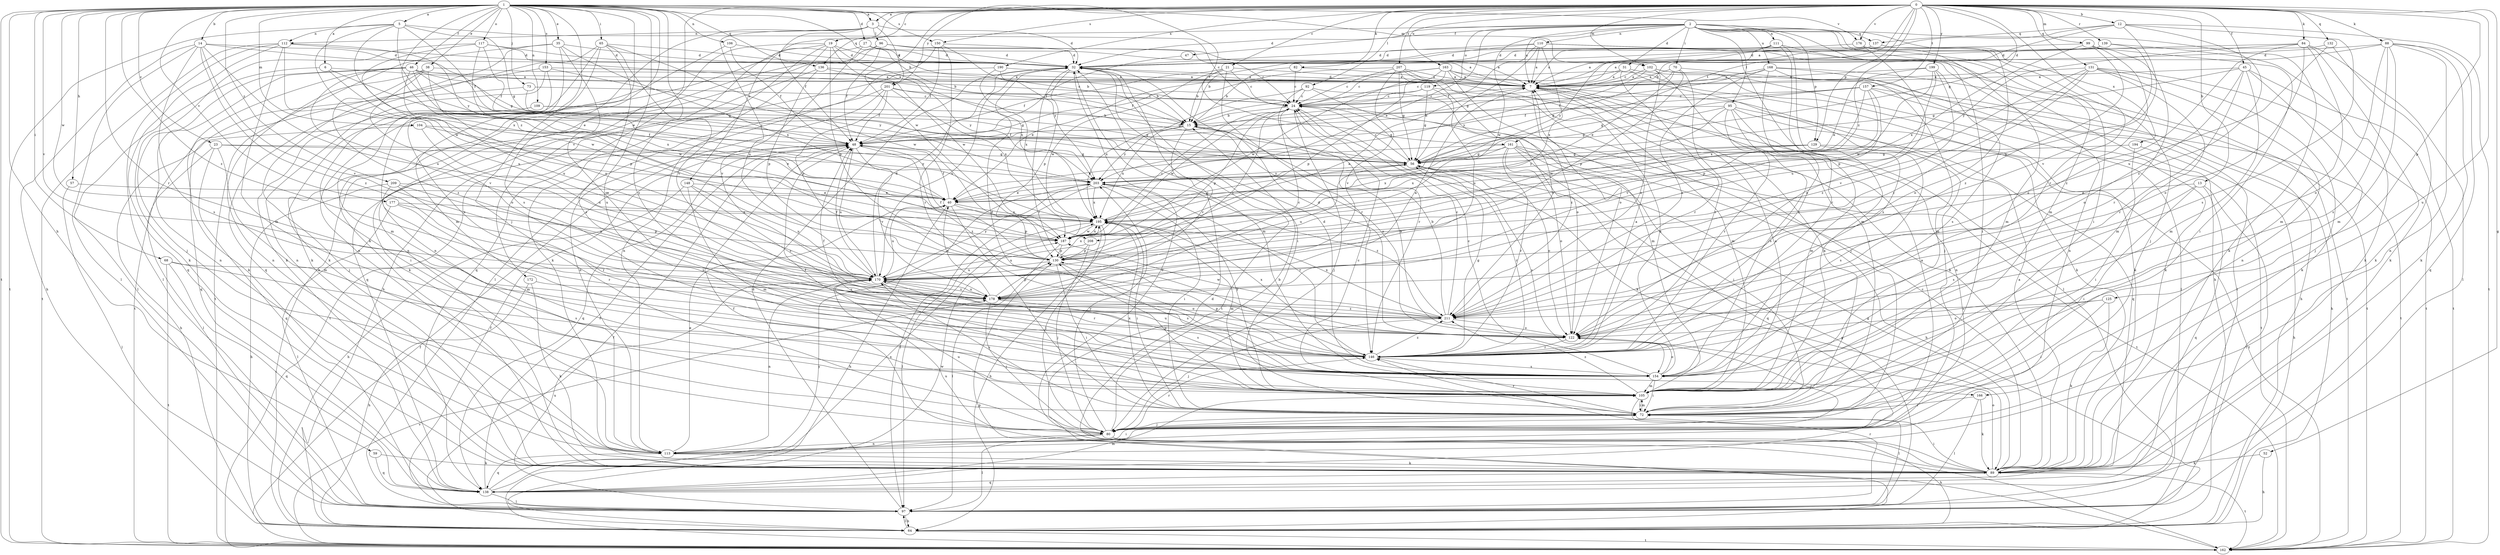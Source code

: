 strict digraph  {
0;
1;
2;
3;
5;
6;
7;
12;
13;
14;
15;
19;
21;
23;
24;
27;
31;
32;
35;
38;
40;
45;
46;
47;
48;
52;
56;
57;
59;
64;
65;
68;
70;
72;
73;
80;
82;
84;
88;
89;
92;
95;
96;
97;
99;
102;
104;
105;
106;
109;
110;
111;
112;
113;
117;
119;
122;
125;
129;
130;
131;
132;
136;
137;
138;
139;
146;
148;
150;
153;
154;
157;
161;
162;
163;
166;
168;
170;
172;
176;
177;
178;
187;
190;
194;
195;
199;
201;
203;
207;
208;
209;
211;
0 -> 3  [label=a];
0 -> 12  [label=b];
0 -> 13  [label=b];
0 -> 19  [label=c];
0 -> 21  [label=c];
0 -> 45  [label=f];
0 -> 52  [label=g];
0 -> 56  [label=g];
0 -> 82  [label=k];
0 -> 84  [label=k];
0 -> 88  [label=k];
0 -> 92  [label=l];
0 -> 99  [label=m];
0 -> 102  [label=m];
0 -> 125  [label=p];
0 -> 129  [label=p];
0 -> 131  [label=q];
0 -> 132  [label=q];
0 -> 139  [label=r];
0 -> 146  [label=r];
0 -> 148  [label=s];
0 -> 150  [label=s];
0 -> 157  [label=t];
0 -> 161  [label=t];
0 -> 163  [label=u];
0 -> 166  [label=u];
0 -> 172  [label=v];
0 -> 176  [label=v];
0 -> 187  [label=w];
0 -> 190  [label=x];
0 -> 199  [label=y];
0 -> 201  [label=y];
0 -> 207  [label=z];
0 -> 208  [label=z];
1 -> 3  [label=a];
1 -> 5  [label=a];
1 -> 6  [label=a];
1 -> 14  [label=b];
1 -> 15  [label=b];
1 -> 23  [label=c];
1 -> 27  [label=d];
1 -> 35  [label=e];
1 -> 38  [label=e];
1 -> 46  [label=f];
1 -> 57  [label=h];
1 -> 59  [label=h];
1 -> 64  [label=h];
1 -> 65  [label=i];
1 -> 68  [label=i];
1 -> 73  [label=j];
1 -> 80  [label=j];
1 -> 89  [label=k];
1 -> 102  [label=m];
1 -> 104  [label=m];
1 -> 106  [label=n];
1 -> 109  [label=n];
1 -> 117  [label=o];
1 -> 136  [label=q];
1 -> 146  [label=r];
1 -> 150  [label=s];
1 -> 153  [label=s];
1 -> 154  [label=s];
1 -> 161  [label=t];
1 -> 162  [label=t];
1 -> 166  [label=u];
1 -> 176  [label=v];
1 -> 177  [label=v];
1 -> 178  [label=v];
1 -> 187  [label=w];
1 -> 208  [label=z];
1 -> 209  [label=z];
1 -> 211  [label=z];
2 -> 7  [label=a];
2 -> 31  [label=d];
2 -> 32  [label=d];
2 -> 40  [label=e];
2 -> 47  [label=f];
2 -> 64  [label=h];
2 -> 70  [label=i];
2 -> 72  [label=i];
2 -> 89  [label=k];
2 -> 95  [label=l];
2 -> 105  [label=m];
2 -> 110  [label=n];
2 -> 111  [label=n];
2 -> 119  [label=o];
2 -> 129  [label=p];
2 -> 136  [label=q];
2 -> 137  [label=q];
2 -> 168  [label=u];
2 -> 187  [label=w];
2 -> 194  [label=x];
3 -> 32  [label=d];
3 -> 48  [label=f];
3 -> 96  [label=l];
3 -> 112  [label=n];
3 -> 154  [label=s];
3 -> 170  [label=u];
3 -> 201  [label=y];
5 -> 24  [label=c];
5 -> 48  [label=f];
5 -> 56  [label=g];
5 -> 112  [label=n];
5 -> 162  [label=t];
5 -> 187  [label=w];
5 -> 195  [label=x];
5 -> 203  [label=y];
6 -> 7  [label=a];
6 -> 97  [label=l];
6 -> 130  [label=p];
6 -> 195  [label=x];
7 -> 24  [label=c];
7 -> 32  [label=d];
7 -> 105  [label=m];
7 -> 211  [label=z];
12 -> 7  [label=a];
12 -> 15  [label=b];
12 -> 137  [label=q];
12 -> 154  [label=s];
12 -> 162  [label=t];
12 -> 178  [label=v];
12 -> 211  [label=z];
13 -> 40  [label=e];
13 -> 72  [label=i];
13 -> 97  [label=l];
13 -> 138  [label=q];
13 -> 154  [label=s];
14 -> 32  [label=d];
14 -> 56  [label=g];
14 -> 64  [label=h];
14 -> 97  [label=l];
14 -> 154  [label=s];
14 -> 170  [label=u];
14 -> 178  [label=v];
14 -> 211  [label=z];
15 -> 48  [label=f];
15 -> 122  [label=o];
15 -> 178  [label=v];
15 -> 195  [label=x];
15 -> 203  [label=y];
19 -> 32  [label=d];
19 -> 64  [label=h];
19 -> 89  [label=k];
19 -> 113  [label=n];
19 -> 130  [label=p];
19 -> 138  [label=q];
19 -> 187  [label=w];
19 -> 195  [label=x];
21 -> 7  [label=a];
21 -> 15  [label=b];
21 -> 24  [label=c];
21 -> 48  [label=f];
21 -> 146  [label=r];
21 -> 187  [label=w];
23 -> 56  [label=g];
23 -> 97  [label=l];
23 -> 105  [label=m];
23 -> 138  [label=q];
23 -> 203  [label=y];
24 -> 15  [label=b];
24 -> 56  [label=g];
24 -> 80  [label=j];
24 -> 89  [label=k];
24 -> 130  [label=p];
24 -> 187  [label=w];
27 -> 7  [label=a];
27 -> 15  [label=b];
27 -> 32  [label=d];
27 -> 113  [label=n];
27 -> 178  [label=v];
31 -> 7  [label=a];
31 -> 24  [label=c];
31 -> 80  [label=j];
31 -> 97  [label=l];
31 -> 146  [label=r];
32 -> 7  [label=a];
32 -> 72  [label=i];
32 -> 105  [label=m];
32 -> 130  [label=p];
32 -> 146  [label=r];
32 -> 162  [label=t];
32 -> 170  [label=u];
35 -> 32  [label=d];
35 -> 89  [label=k];
35 -> 122  [label=o];
35 -> 154  [label=s];
35 -> 162  [label=t];
35 -> 195  [label=x];
38 -> 7  [label=a];
38 -> 113  [label=n];
38 -> 122  [label=o];
38 -> 170  [label=u];
38 -> 211  [label=z];
40 -> 48  [label=f];
40 -> 64  [label=h];
40 -> 72  [label=i];
40 -> 130  [label=p];
40 -> 170  [label=u];
40 -> 195  [label=x];
45 -> 7  [label=a];
45 -> 56  [label=g];
45 -> 80  [label=j];
45 -> 105  [label=m];
45 -> 122  [label=o];
45 -> 146  [label=r];
45 -> 162  [label=t];
46 -> 7  [label=a];
46 -> 24  [label=c];
46 -> 56  [label=g];
46 -> 80  [label=j];
46 -> 89  [label=k];
46 -> 113  [label=n];
46 -> 170  [label=u];
46 -> 178  [label=v];
46 -> 187  [label=w];
46 -> 203  [label=y];
47 -> 48  [label=f];
48 -> 56  [label=g];
48 -> 138  [label=q];
48 -> 170  [label=u];
48 -> 178  [label=v];
48 -> 211  [label=z];
52 -> 64  [label=h];
52 -> 89  [label=k];
56 -> 24  [label=c];
56 -> 122  [label=o];
56 -> 146  [label=r];
56 -> 154  [label=s];
56 -> 170  [label=u];
56 -> 203  [label=y];
57 -> 40  [label=e];
57 -> 97  [label=l];
59 -> 89  [label=k];
59 -> 138  [label=q];
64 -> 32  [label=d];
64 -> 48  [label=f];
64 -> 97  [label=l];
64 -> 162  [label=t];
65 -> 32  [label=d];
65 -> 89  [label=k];
65 -> 113  [label=n];
65 -> 138  [label=q];
65 -> 154  [label=s];
65 -> 178  [label=v];
65 -> 187  [label=w];
68 -> 138  [label=q];
68 -> 154  [label=s];
68 -> 162  [label=t];
68 -> 170  [label=u];
70 -> 7  [label=a];
70 -> 40  [label=e];
70 -> 56  [label=g];
70 -> 64  [label=h];
70 -> 130  [label=p];
70 -> 146  [label=r];
72 -> 7  [label=a];
72 -> 24  [label=c];
72 -> 80  [label=j];
72 -> 105  [label=m];
72 -> 146  [label=r];
72 -> 170  [label=u];
72 -> 195  [label=x];
73 -> 24  [label=c];
73 -> 56  [label=g];
73 -> 138  [label=q];
80 -> 7  [label=a];
80 -> 15  [label=b];
80 -> 64  [label=h];
80 -> 97  [label=l];
80 -> 113  [label=n];
80 -> 146  [label=r];
80 -> 170  [label=u];
80 -> 203  [label=y];
82 -> 7  [label=a];
82 -> 15  [label=b];
82 -> 24  [label=c];
84 -> 32  [label=d];
84 -> 89  [label=k];
84 -> 97  [label=l];
84 -> 105  [label=m];
84 -> 122  [label=o];
84 -> 203  [label=y];
84 -> 211  [label=z];
88 -> 24  [label=c];
88 -> 32  [label=d];
88 -> 89  [label=k];
88 -> 105  [label=m];
88 -> 113  [label=n];
88 -> 122  [label=o];
88 -> 138  [label=q];
88 -> 154  [label=s];
89 -> 7  [label=a];
89 -> 24  [label=c];
89 -> 32  [label=d];
89 -> 48  [label=f];
89 -> 56  [label=g];
89 -> 72  [label=i];
89 -> 122  [label=o];
89 -> 138  [label=q];
89 -> 162  [label=t];
89 -> 170  [label=u];
92 -> 24  [label=c];
92 -> 105  [label=m];
92 -> 122  [label=o];
92 -> 146  [label=r];
92 -> 195  [label=x];
95 -> 15  [label=b];
95 -> 56  [label=g];
95 -> 105  [label=m];
95 -> 138  [label=q];
95 -> 146  [label=r];
95 -> 154  [label=s];
95 -> 162  [label=t];
95 -> 187  [label=w];
96 -> 7  [label=a];
96 -> 24  [label=c];
96 -> 32  [label=d];
96 -> 48  [label=f];
96 -> 89  [label=k];
96 -> 113  [label=n];
97 -> 32  [label=d];
97 -> 48  [label=f];
97 -> 56  [label=g];
97 -> 64  [label=h];
97 -> 146  [label=r];
97 -> 170  [label=u];
99 -> 32  [label=d];
99 -> 72  [label=i];
99 -> 122  [label=o];
99 -> 146  [label=r];
99 -> 195  [label=x];
99 -> 211  [label=z];
102 -> 7  [label=a];
102 -> 72  [label=i];
102 -> 89  [label=k];
102 -> 97  [label=l];
102 -> 203  [label=y];
102 -> 211  [label=z];
104 -> 40  [label=e];
104 -> 48  [label=f];
104 -> 64  [label=h];
104 -> 170  [label=u];
105 -> 7  [label=a];
105 -> 48  [label=f];
105 -> 72  [label=i];
105 -> 97  [label=l];
105 -> 130  [label=p];
105 -> 203  [label=y];
105 -> 211  [label=z];
106 -> 32  [label=d];
106 -> 48  [label=f];
106 -> 105  [label=m];
109 -> 15  [label=b];
109 -> 56  [label=g];
109 -> 72  [label=i];
109 -> 80  [label=j];
110 -> 7  [label=a];
110 -> 15  [label=b];
110 -> 32  [label=d];
110 -> 48  [label=f];
110 -> 56  [label=g];
110 -> 105  [label=m];
110 -> 113  [label=n];
110 -> 162  [label=t];
110 -> 195  [label=x];
111 -> 7  [label=a];
111 -> 32  [label=d];
111 -> 72  [label=i];
111 -> 146  [label=r];
111 -> 154  [label=s];
111 -> 203  [label=y];
112 -> 32  [label=d];
112 -> 40  [label=e];
112 -> 97  [label=l];
112 -> 105  [label=m];
112 -> 138  [label=q];
112 -> 162  [label=t];
112 -> 170  [label=u];
113 -> 40  [label=e];
113 -> 72  [label=i];
113 -> 89  [label=k];
113 -> 138  [label=q];
117 -> 15  [label=b];
117 -> 32  [label=d];
117 -> 40  [label=e];
117 -> 48  [label=f];
117 -> 89  [label=k];
117 -> 187  [label=w];
119 -> 15  [label=b];
119 -> 24  [label=c];
119 -> 56  [label=g];
119 -> 113  [label=n];
119 -> 170  [label=u];
122 -> 15  [label=b];
122 -> 32  [label=d];
122 -> 48  [label=f];
122 -> 80  [label=j];
122 -> 146  [label=r];
122 -> 195  [label=x];
125 -> 72  [label=i];
125 -> 89  [label=k];
125 -> 122  [label=o];
125 -> 211  [label=z];
129 -> 56  [label=g];
129 -> 154  [label=s];
129 -> 162  [label=t];
129 -> 195  [label=x];
129 -> 203  [label=y];
130 -> 48  [label=f];
130 -> 72  [label=i];
130 -> 154  [label=s];
130 -> 170  [label=u];
130 -> 195  [label=x];
131 -> 7  [label=a];
131 -> 89  [label=k];
131 -> 105  [label=m];
131 -> 113  [label=n];
131 -> 162  [label=t];
131 -> 170  [label=u];
131 -> 178  [label=v];
131 -> 211  [label=z];
132 -> 32  [label=d];
132 -> 89  [label=k];
132 -> 170  [label=u];
136 -> 7  [label=a];
136 -> 89  [label=k];
136 -> 130  [label=p];
136 -> 203  [label=y];
137 -> 7  [label=a];
137 -> 32  [label=d];
137 -> 122  [label=o];
138 -> 48  [label=f];
138 -> 97  [label=l];
138 -> 105  [label=m];
138 -> 187  [label=w];
138 -> 195  [label=x];
139 -> 7  [label=a];
139 -> 32  [label=d];
139 -> 89  [label=k];
139 -> 130  [label=p];
146 -> 7  [label=a];
146 -> 32  [label=d];
146 -> 56  [label=g];
146 -> 130  [label=p];
146 -> 154  [label=s];
146 -> 170  [label=u];
146 -> 211  [label=z];
148 -> 40  [label=e];
148 -> 64  [label=h];
148 -> 105  [label=m];
148 -> 170  [label=u];
148 -> 211  [label=z];
150 -> 32  [label=d];
150 -> 48  [label=f];
150 -> 97  [label=l];
150 -> 146  [label=r];
150 -> 203  [label=y];
153 -> 7  [label=a];
153 -> 105  [label=m];
153 -> 113  [label=n];
153 -> 162  [label=t];
153 -> 203  [label=y];
154 -> 7  [label=a];
154 -> 24  [label=c];
154 -> 32  [label=d];
154 -> 72  [label=i];
154 -> 105  [label=m];
154 -> 122  [label=o];
157 -> 24  [label=c];
157 -> 48  [label=f];
157 -> 56  [label=g];
157 -> 64  [label=h];
157 -> 130  [label=p];
157 -> 162  [label=t];
157 -> 178  [label=v];
157 -> 195  [label=x];
161 -> 40  [label=e];
161 -> 56  [label=g];
161 -> 64  [label=h];
161 -> 72  [label=i];
161 -> 122  [label=o];
161 -> 138  [label=q];
161 -> 146  [label=r];
161 -> 162  [label=t];
161 -> 195  [label=x];
162 -> 48  [label=f];
162 -> 130  [label=p];
162 -> 178  [label=v];
162 -> 203  [label=y];
163 -> 7  [label=a];
163 -> 24  [label=c];
163 -> 48  [label=f];
163 -> 89  [label=k];
163 -> 97  [label=l];
163 -> 122  [label=o];
163 -> 130  [label=p];
163 -> 187  [label=w];
166 -> 72  [label=i];
166 -> 89  [label=k];
166 -> 97  [label=l];
168 -> 7  [label=a];
168 -> 48  [label=f];
168 -> 89  [label=k];
168 -> 105  [label=m];
168 -> 146  [label=r];
168 -> 162  [label=t];
168 -> 211  [label=z];
170 -> 24  [label=c];
170 -> 32  [label=d];
170 -> 48  [label=f];
170 -> 113  [label=n];
170 -> 122  [label=o];
170 -> 146  [label=r];
170 -> 178  [label=v];
170 -> 203  [label=y];
172 -> 64  [label=h];
172 -> 89  [label=k];
172 -> 178  [label=v];
176 -> 32  [label=d];
176 -> 80  [label=j];
176 -> 105  [label=m];
176 -> 122  [label=o];
177 -> 97  [label=l];
177 -> 130  [label=p];
177 -> 146  [label=r];
177 -> 195  [label=x];
178 -> 7  [label=a];
178 -> 24  [label=c];
178 -> 40  [label=e];
178 -> 80  [label=j];
178 -> 130  [label=p];
178 -> 154  [label=s];
178 -> 170  [label=u];
178 -> 211  [label=z];
187 -> 7  [label=a];
187 -> 24  [label=c];
187 -> 97  [label=l];
187 -> 130  [label=p];
187 -> 195  [label=x];
190 -> 7  [label=a];
190 -> 15  [label=b];
190 -> 138  [label=q];
190 -> 195  [label=x];
194 -> 56  [label=g];
194 -> 64  [label=h];
194 -> 72  [label=i];
195 -> 56  [label=g];
195 -> 64  [label=h];
195 -> 72  [label=i];
195 -> 80  [label=j];
195 -> 97  [label=l];
195 -> 105  [label=m];
195 -> 187  [label=w];
199 -> 7  [label=a];
199 -> 40  [label=e];
199 -> 130  [label=p];
199 -> 154  [label=s];
199 -> 187  [label=w];
199 -> 211  [label=z];
201 -> 24  [label=c];
201 -> 48  [label=f];
201 -> 56  [label=g];
201 -> 113  [label=n];
201 -> 130  [label=p];
201 -> 162  [label=t];
201 -> 195  [label=x];
203 -> 40  [label=e];
203 -> 72  [label=i];
203 -> 97  [label=l];
203 -> 146  [label=r];
203 -> 195  [label=x];
203 -> 211  [label=z];
207 -> 7  [label=a];
207 -> 24  [label=c];
207 -> 40  [label=e];
207 -> 56  [label=g];
207 -> 80  [label=j];
207 -> 89  [label=k];
207 -> 178  [label=v];
207 -> 211  [label=z];
208 -> 80  [label=j];
208 -> 130  [label=p];
208 -> 170  [label=u];
209 -> 40  [label=e];
209 -> 64  [label=h];
209 -> 105  [label=m];
209 -> 146  [label=r];
209 -> 170  [label=u];
211 -> 15  [label=b];
211 -> 24  [label=c];
211 -> 80  [label=j];
211 -> 122  [label=o];
211 -> 187  [label=w];
211 -> 195  [label=x];
}
